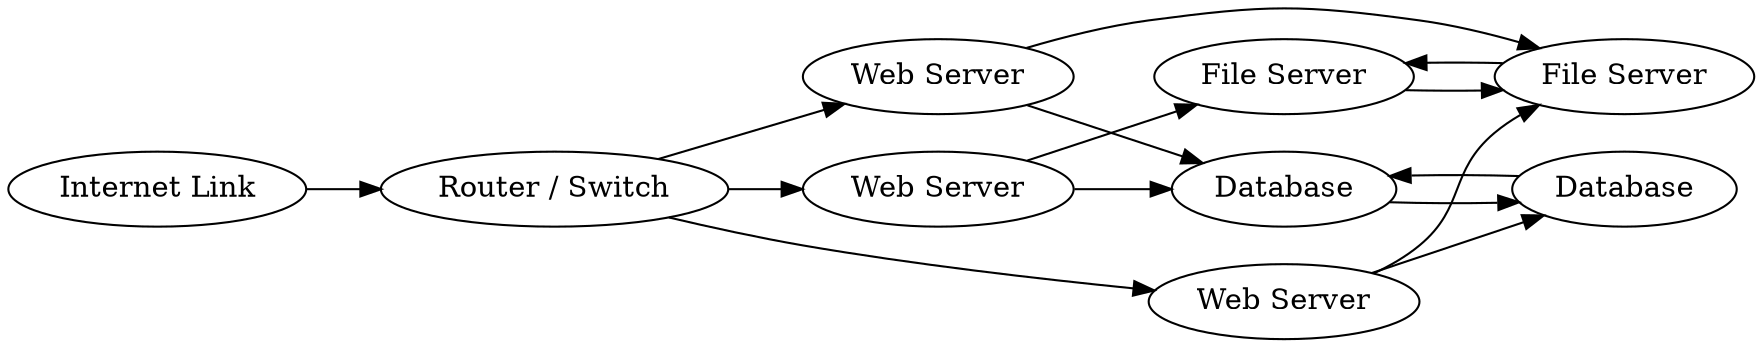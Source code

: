 digraph network {
  margin="0 0 0 0";
  rankdir="LR";

  link [label="Internet Link"];
  switch [label="Router / Switch"];
  web0 [label="Web Server"];
  web1 [label="Web Server"];
  web2 [label="Web Server"];
  file0 [label="File Server"];
  file1 [label="File Server"];
  db0 [label="Database"];
  db1 [label="Database"];

  link->switch;

  switch->web0;
  switch->web1;
  switch->web2;

  web0->file0;
  web0->db0;

  web1->file1;
  web1->db0;

  web2->file1;
  web2->db1;

  db0->db1->db0;
  file0->file1->file0;
}
